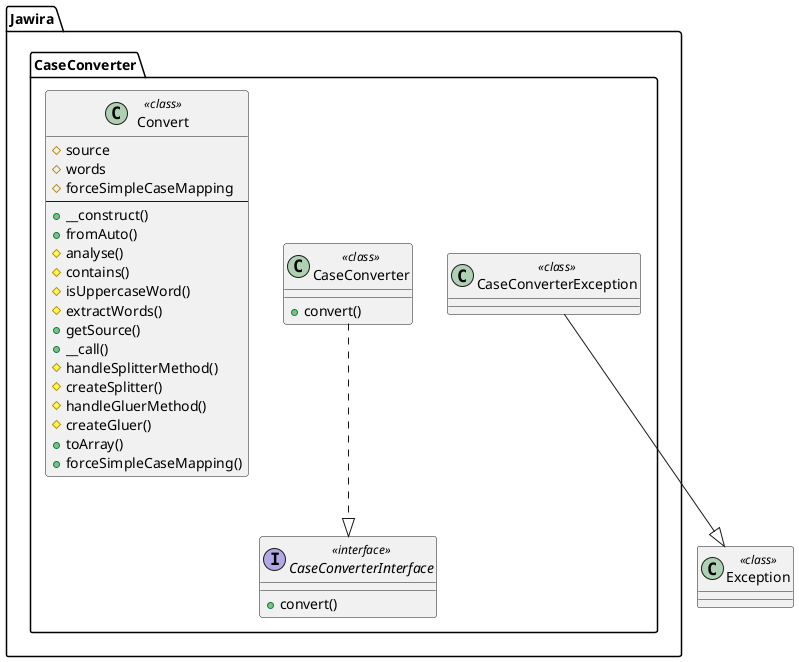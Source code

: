 @startuml
namespace Jawira.CaseConverter  {
	class CaseConverterException << class >> {
	}
	interface CaseConverterInterface << interface >> {
		+convert()
	}
	class CaseConverter << class >> {
		+convert()
	}
	class Convert << class >> {
		#source
		#words
		#forceSimpleCaseMapping
		--
		+__construct()
		+fromAuto()
		#analyse()
		#contains()
		#isUppercaseWord()
		#extractWords()
		+getSource()
		+__call()
		#handleSplitterMethod()
		#createSplitter()
		#handleGluerMethod()
		#createGluer()
		+toArray()
		+forceSimpleCaseMapping()
	}
}
	class Exception << class >> {
	}
Jawira.CaseConverter.CaseConverterException --|> Exception
Jawira.CaseConverter.CaseConverter ..|> Jawira.CaseConverter.CaseConverterInterface
@enduml

